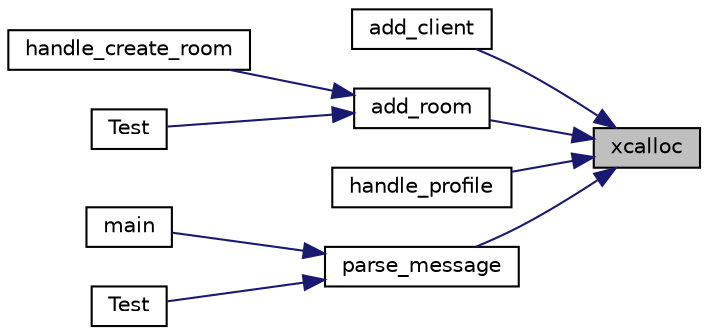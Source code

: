 digraph "xcalloc"
{
 // LATEX_PDF_SIZE
  edge [fontname="Helvetica",fontsize="10",labelfontname="Helvetica",labelfontsize="10"];
  node [fontname="Helvetica",fontsize="10",shape=record];
  rankdir="RL";
  Node1 [label="xcalloc",height=0.2,width=0.4,color="black", fillcolor="grey75", style="filled", fontcolor="black",tooltip="Calloc wrapper that exit on failure."];
  Node1 -> Node2 [dir="back",color="midnightblue",fontsize="10",style="solid",fontname="Helvetica"];
  Node2 [label="add_client",height=0.2,width=0.4,color="black", fillcolor="white", style="filled",URL="$client_8c.html#a70a1bb5924258ddc99459842fcc91593",tooltip=" "];
  Node1 -> Node3 [dir="back",color="midnightblue",fontsize="10",style="solid",fontname="Helvetica"];
  Node3 [label="add_room",height=0.2,width=0.4,color="black", fillcolor="white", style="filled",URL="$room_8c.html#a2ab5feb4830c297aaf6aa50c23883964",tooltip="Add a new room room to the linked list room."];
  Node3 -> Node4 [dir="back",color="midnightblue",fontsize="10",style="solid",fontname="Helvetica"];
  Node4 [label="handle_create_room",height=0.2,width=0.4,color="black", fillcolor="white", style="filled",URL="$handle__create__room_8c.html#ac0e36a04db06a1ffb854091eacf2eefe",tooltip=" "];
  Node3 -> Node5 [dir="back",color="midnightblue",fontsize="10",style="solid",fontname="Helvetica"];
  Node5 [label="Test",height=0.2,width=0.4,color="black", fillcolor="white", style="filled",URL="$room__test_8c.html#a78d77fd5a00a1bf202f9f814b7b2024a",tooltip=" "];
  Node1 -> Node6 [dir="back",color="midnightblue",fontsize="10",style="solid",fontname="Helvetica"];
  Node6 [label="handle_profile",height=0.2,width=0.4,color="black", fillcolor="white", style="filled",URL="$handle__profile_8c.html#a9e9fc6ffdb14b983b5969ecc8dc263da",tooltip=" "];
  Node1 -> Node7 [dir="back",color="midnightblue",fontsize="10",style="solid",fontname="Helvetica"];
  Node7 [label="parse_message",height=0.2,width=0.4,color="black", fillcolor="white", style="filled",URL="$message__parser_8c.html#aa8487af4610a19e0a3e4dea4ae684fc7",tooltip="Take a message as a string and parse it into a message struct."];
  Node7 -> Node8 [dir="back",color="midnightblue",fontsize="10",style="solid",fontname="Helvetica"];
  Node8 [label="main",height=0.2,width=0.4,color="black", fillcolor="white", style="filled",URL="$test__main_8c.html#a840291bc02cba5474a4cb46a9b9566fe",tooltip=" "];
  Node7 -> Node9 [dir="back",color="midnightblue",fontsize="10",style="solid",fontname="Helvetica"];
  Node9 [label="Test",height=0.2,width=0.4,color="black", fillcolor="white", style="filled",URL="$message__parser__test_8c.html#ae1574755fc96bba0dbd62bcc19e385a6",tooltip=" "];
}
